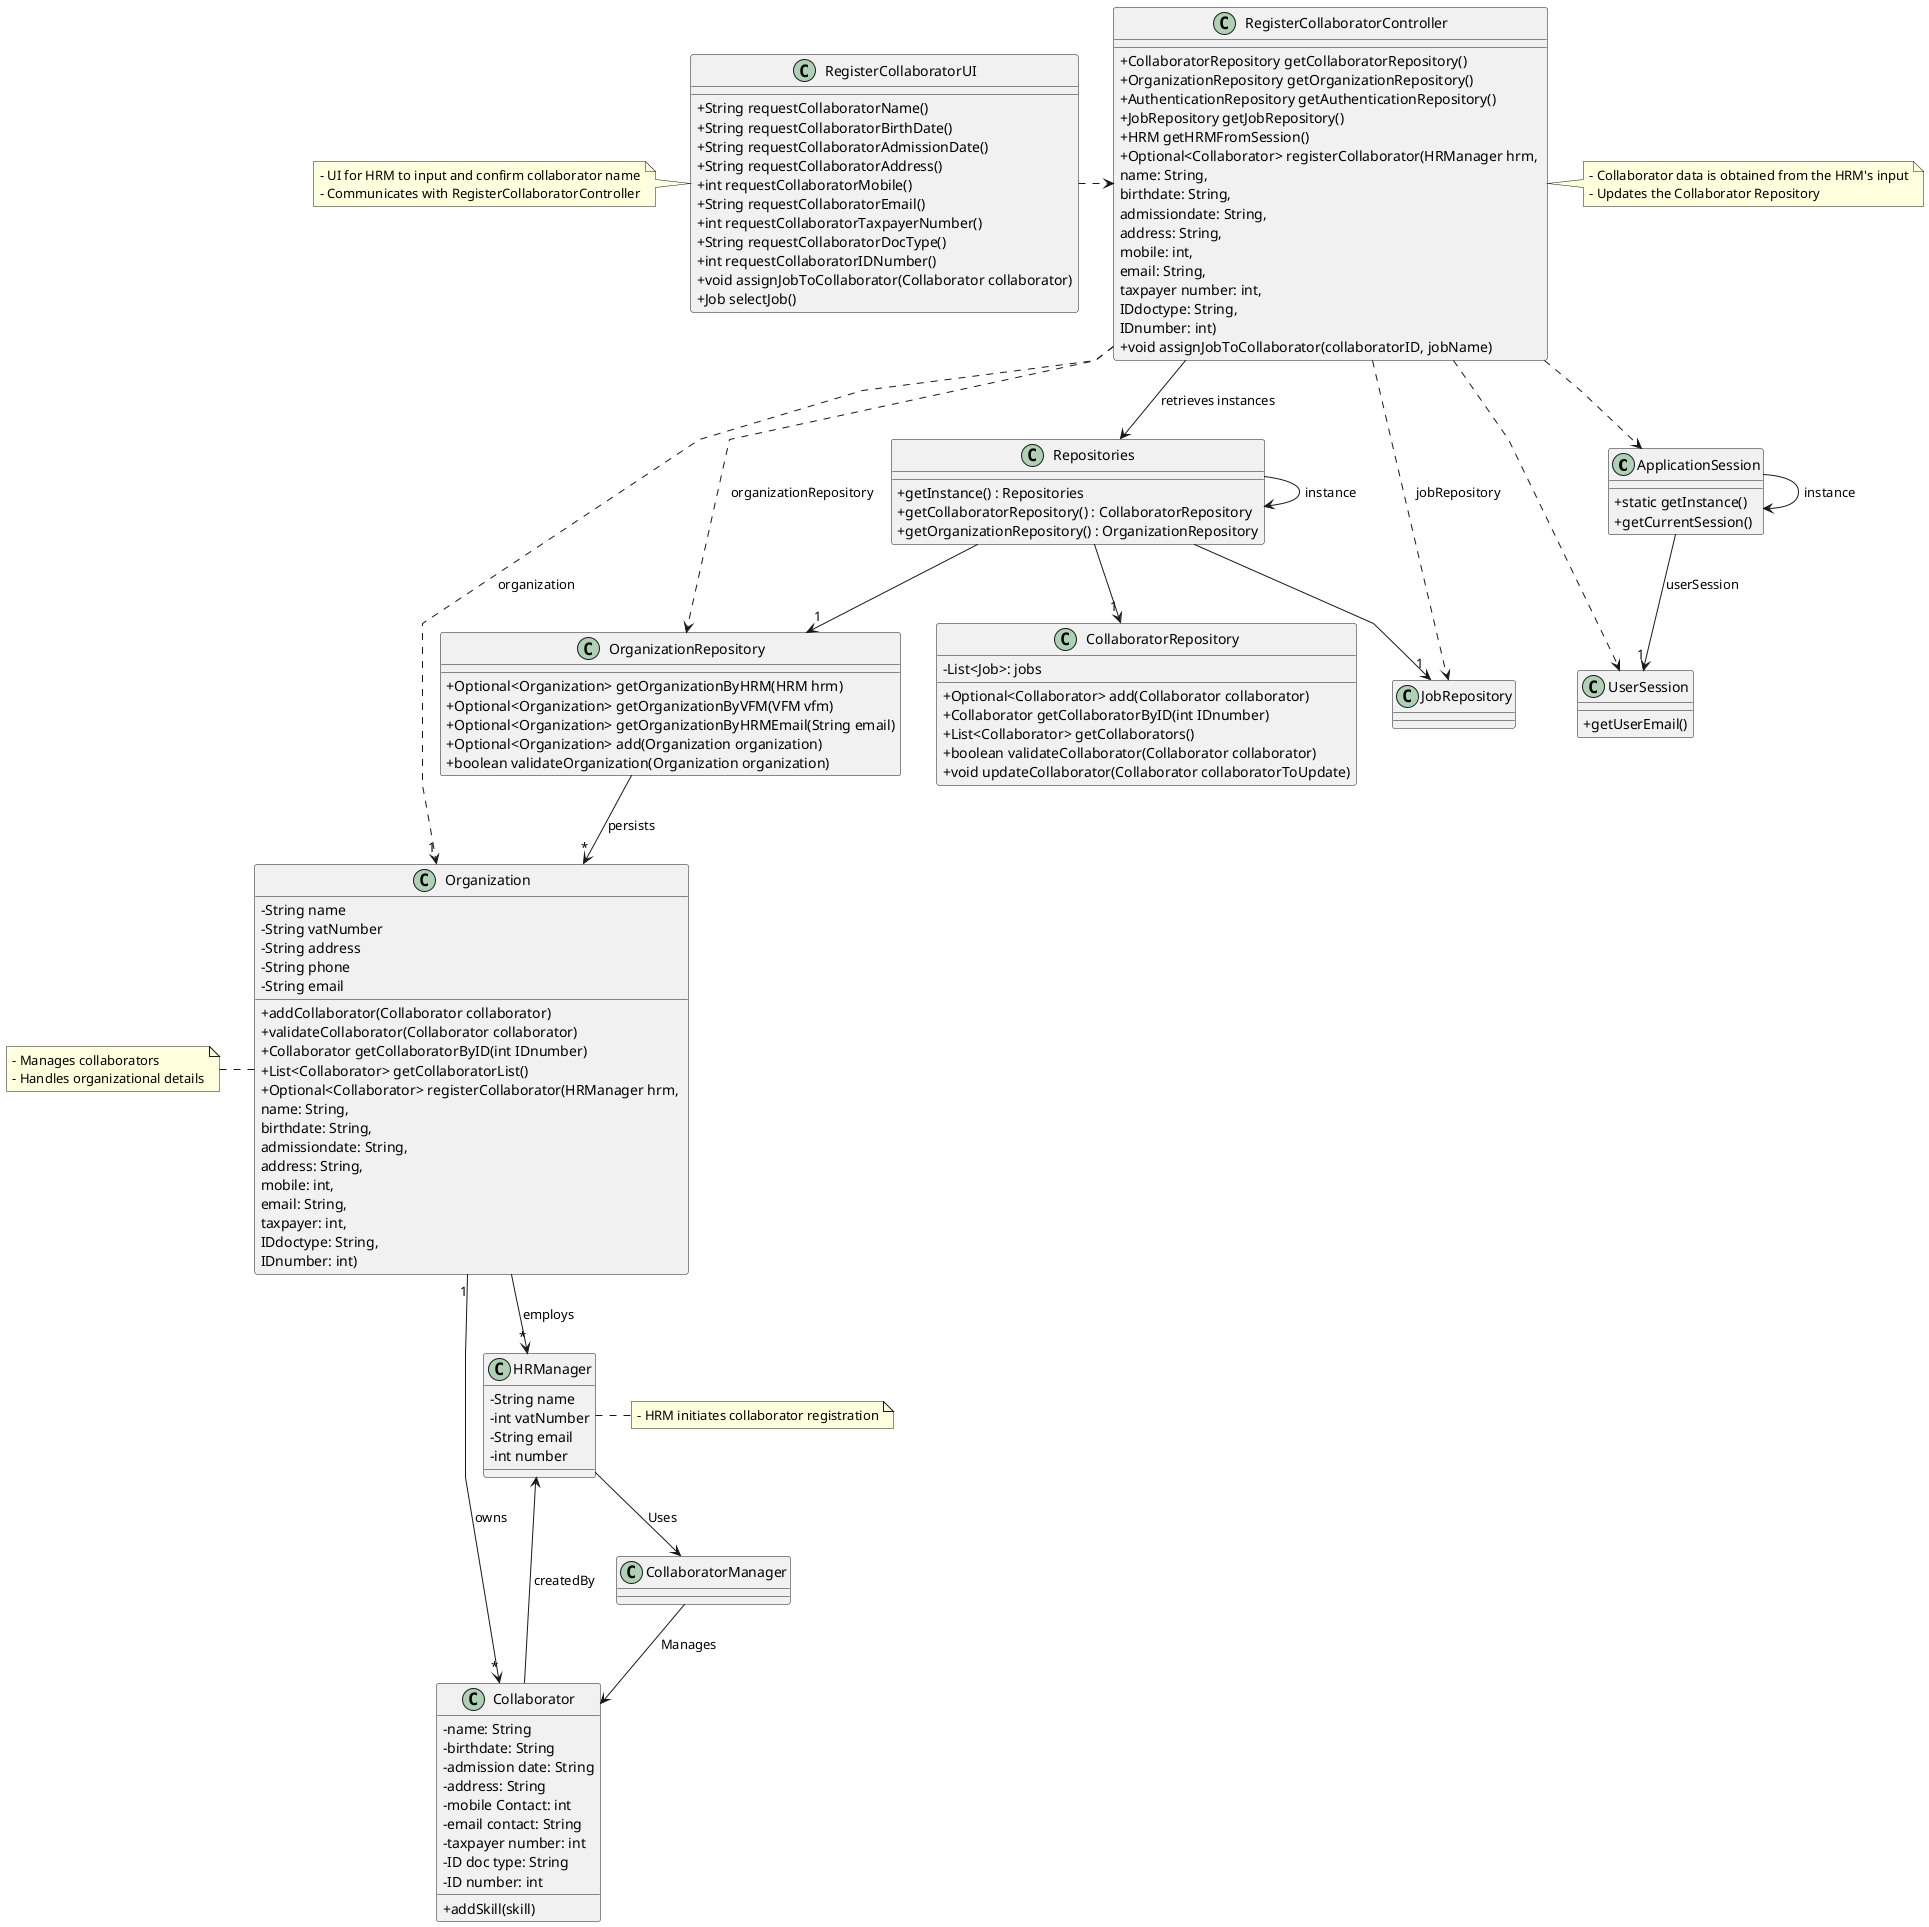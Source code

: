 @startuml
 'skinparam monochrome true
 skinparam packageStyle rectangle
 skinparam shadowing false
 skinparam linetype polyline
 'skinparam linetype orto

 skinparam classAttributeIconSize 0

 'left to right direction

 class ApplicationSession
 {
     + static getInstance()
     + getCurrentSession()
 }

 class UserSession
 {
     + getUserEmail()
 }

class Collaborator {
    - name: String
    - birthdate: String
    - admission date: String
    - address: String
    - mobile Contact: int
    - email contact: String
    - taxpayer number: int
    - ID doc type: String
    - ID number: int
    + addSkill(skill)
}

 class CollaboratorRepository {
   - List<Job>: jobs
   + Optional<Collaborator> add(Collaborator collaborator)
   + Collaborator getCollaboratorByID(int IDnumber)
   + List<Collaborator> getCollaborators()
   + boolean validateCollaborator(Collaborator collaborator)
   + void updateCollaborator(Collaborator collaboratorToUpdate)
 }

 class Organization {
   - String name
   - String vatNumber
   - String address
   - String phone
   - String email
   + addCollaborator(Collaborator collaborator)
   + validateCollaborator(Collaborator collaborator)
   + Collaborator getCollaboratorByID(int IDnumber)
   + List<Collaborator> getCollaboratorList()
   + Optional<Collaborator> registerCollaborator(HRManager hrm, \nname: String, \nbirthdate: String, \nadmissiondate: String, \naddress: String, \nmobile: int, \nemail: String, \ntaxpayer: int, \nIDdoctype: String, \nIDnumber: int)
 }

class OrganizationRepository {
  + Optional<Organization> getOrganizationByHRM(HRM hrm)
  + Optional<Organization> getOrganizationByVFM(VFM vfm)
  + Optional<Organization> getOrganizationByHRMEmail(String email)
  + Optional<Organization> add(Organization organization)
  + boolean validateOrganization(Organization organization)
}

 class Repositories {
   + getInstance() : Repositories
   + getCollaboratorRepository() : CollaboratorRepository
   + getOrganizationRepository() : OrganizationRepository
 }

 class RegisterCollaboratorController {
   + CollaboratorRepository getCollaboratorRepository()
   + OrganizationRepository getOrganizationRepository()
   + AuthenticationRepository getAuthenticationRepository()
   + JobRepository getJobRepository()
   + HRM getHRMFromSession()
   + Optional<Collaborator> registerCollaborator(HRManager hrm, \nname: String, \nbirthdate: String, \nadmissiondate: String, \naddress: String, \nmobile: int, \nemail: String, \ntaxpayer number: int, \nIDdoctype: String, \nIDnumber: int)
   + void assignJobToCollaborator(collaboratorID, jobName)
 }

 class RegisterCollaboratorUI {
    + String requestCollaboratorName()
    + String requestCollaboratorBirthDate()
    + String requestCollaboratorAdmissionDate()
    + String requestCollaboratorAddress()
    + int requestCollaboratorMobile()
    + String requestCollaboratorEmail()
    + int requestCollaboratorTaxpayerNumber()
    + String requestCollaboratorDocType()
    + int requestCollaboratorIDNumber()
    + void assignJobToCollaborator(Collaborator collaborator)
    + Job selectJob()
 }

 class HRManager {
    - String name
    - int vatNumber
    - String email
    - int number
 }

 CollaboratorManager --> Collaborator: Manages
 HRManager --> CollaboratorManager: Uses

 note right of RegisterCollaboratorController
   - Collaborator data is obtained from the HRM's input
   - Updates the Collaborator Repository
 end note

 note right of HRManager
   - HRM initiates collaborator registration
 end note

 note left of RegisterCollaboratorUI
   - UI for HRM to input and confirm collaborator name
   - Communicates with RegisterCollaboratorController
 end note

 note left of Organization
   - Manages collaborators
   - Handles organizational details
 end note

 Repositories -> Repositories : instance
 ApplicationSession -> ApplicationSession : instance

 RegisterCollaboratorUI .> RegisterCollaboratorController

 RegisterCollaboratorController -down-> Repositories : retrieves instances


 RegisterCollaboratorController ..> OrganizationRepository : organizationRepository
 RegisterCollaboratorController ..> JobRepository : jobRepository

 Repositories --> "1" OrganizationRepository
 Repositories --> "1" CollaboratorRepository
 Repositories --> "1" JobRepository

 OrganizationRepository --> "*" Organization : persists
 ApplicationSession --> "1" UserSession : userSession

 RegisterCollaboratorController ..> "1" Organization : organization
 RegisterCollaboratorController ..> ApplicationSession
 RegisterCollaboratorController ..> UserSession
 Organization "1" --> "*" Collaborator : owns
 Collaborator --> HRManager : createdBy

 Organization --> "*" HRManager : employs

 @enduml
